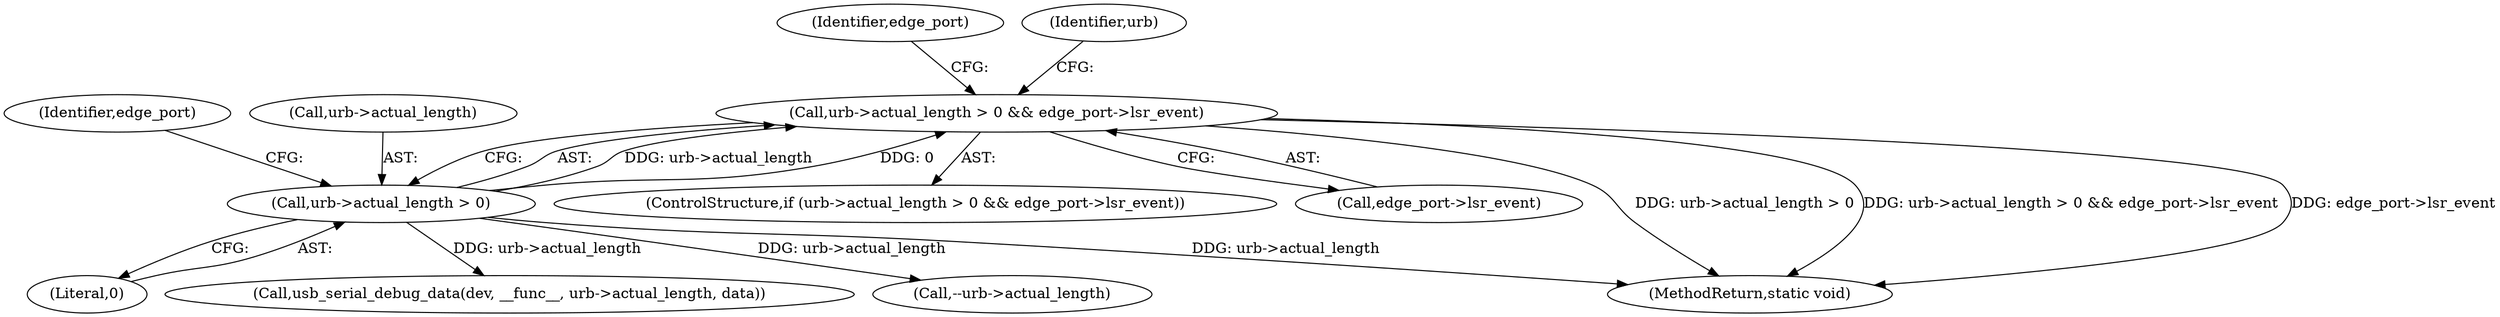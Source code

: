 digraph "0_linux_654b404f2a222f918af9b0cd18ad469d0c941a8e@pointer" {
"1000196" [label="(Call,urb->actual_length > 0 && edge_port->lsr_event)"];
"1000197" [label="(Call,urb->actual_length > 0)"];
"1000196" [label="(Call,urb->actual_length > 0 && edge_port->lsr_event)"];
"1000208" [label="(Identifier,edge_port)"];
"1000237" [label="(Identifier,urb)"];
"1000195" [label="(ControlStructure,if (urb->actual_length > 0 && edge_port->lsr_event))"];
"1000203" [label="(Identifier,edge_port)"];
"1000201" [label="(Literal,0)"];
"1000202" [label="(Call,edge_port->lsr_event)"];
"1000240" [label="(Call,usb_serial_debug_data(dev, __func__, urb->actual_length, data))"];
"1000197" [label="(Call,urb->actual_length > 0)"];
"1000229" [label="(Call,--urb->actual_length)"];
"1000316" [label="(MethodReturn,static void)"];
"1000198" [label="(Call,urb->actual_length)"];
"1000196" -> "1000195"  [label="AST: "];
"1000196" -> "1000197"  [label="CFG: "];
"1000196" -> "1000202"  [label="CFG: "];
"1000197" -> "1000196"  [label="AST: "];
"1000202" -> "1000196"  [label="AST: "];
"1000208" -> "1000196"  [label="CFG: "];
"1000237" -> "1000196"  [label="CFG: "];
"1000196" -> "1000316"  [label="DDG: urb->actual_length > 0"];
"1000196" -> "1000316"  [label="DDG: urb->actual_length > 0 && edge_port->lsr_event"];
"1000196" -> "1000316"  [label="DDG: edge_port->lsr_event"];
"1000197" -> "1000196"  [label="DDG: urb->actual_length"];
"1000197" -> "1000196"  [label="DDG: 0"];
"1000197" -> "1000201"  [label="CFG: "];
"1000198" -> "1000197"  [label="AST: "];
"1000201" -> "1000197"  [label="AST: "];
"1000203" -> "1000197"  [label="CFG: "];
"1000197" -> "1000316"  [label="DDG: urb->actual_length"];
"1000197" -> "1000229"  [label="DDG: urb->actual_length"];
"1000197" -> "1000240"  [label="DDG: urb->actual_length"];
}
